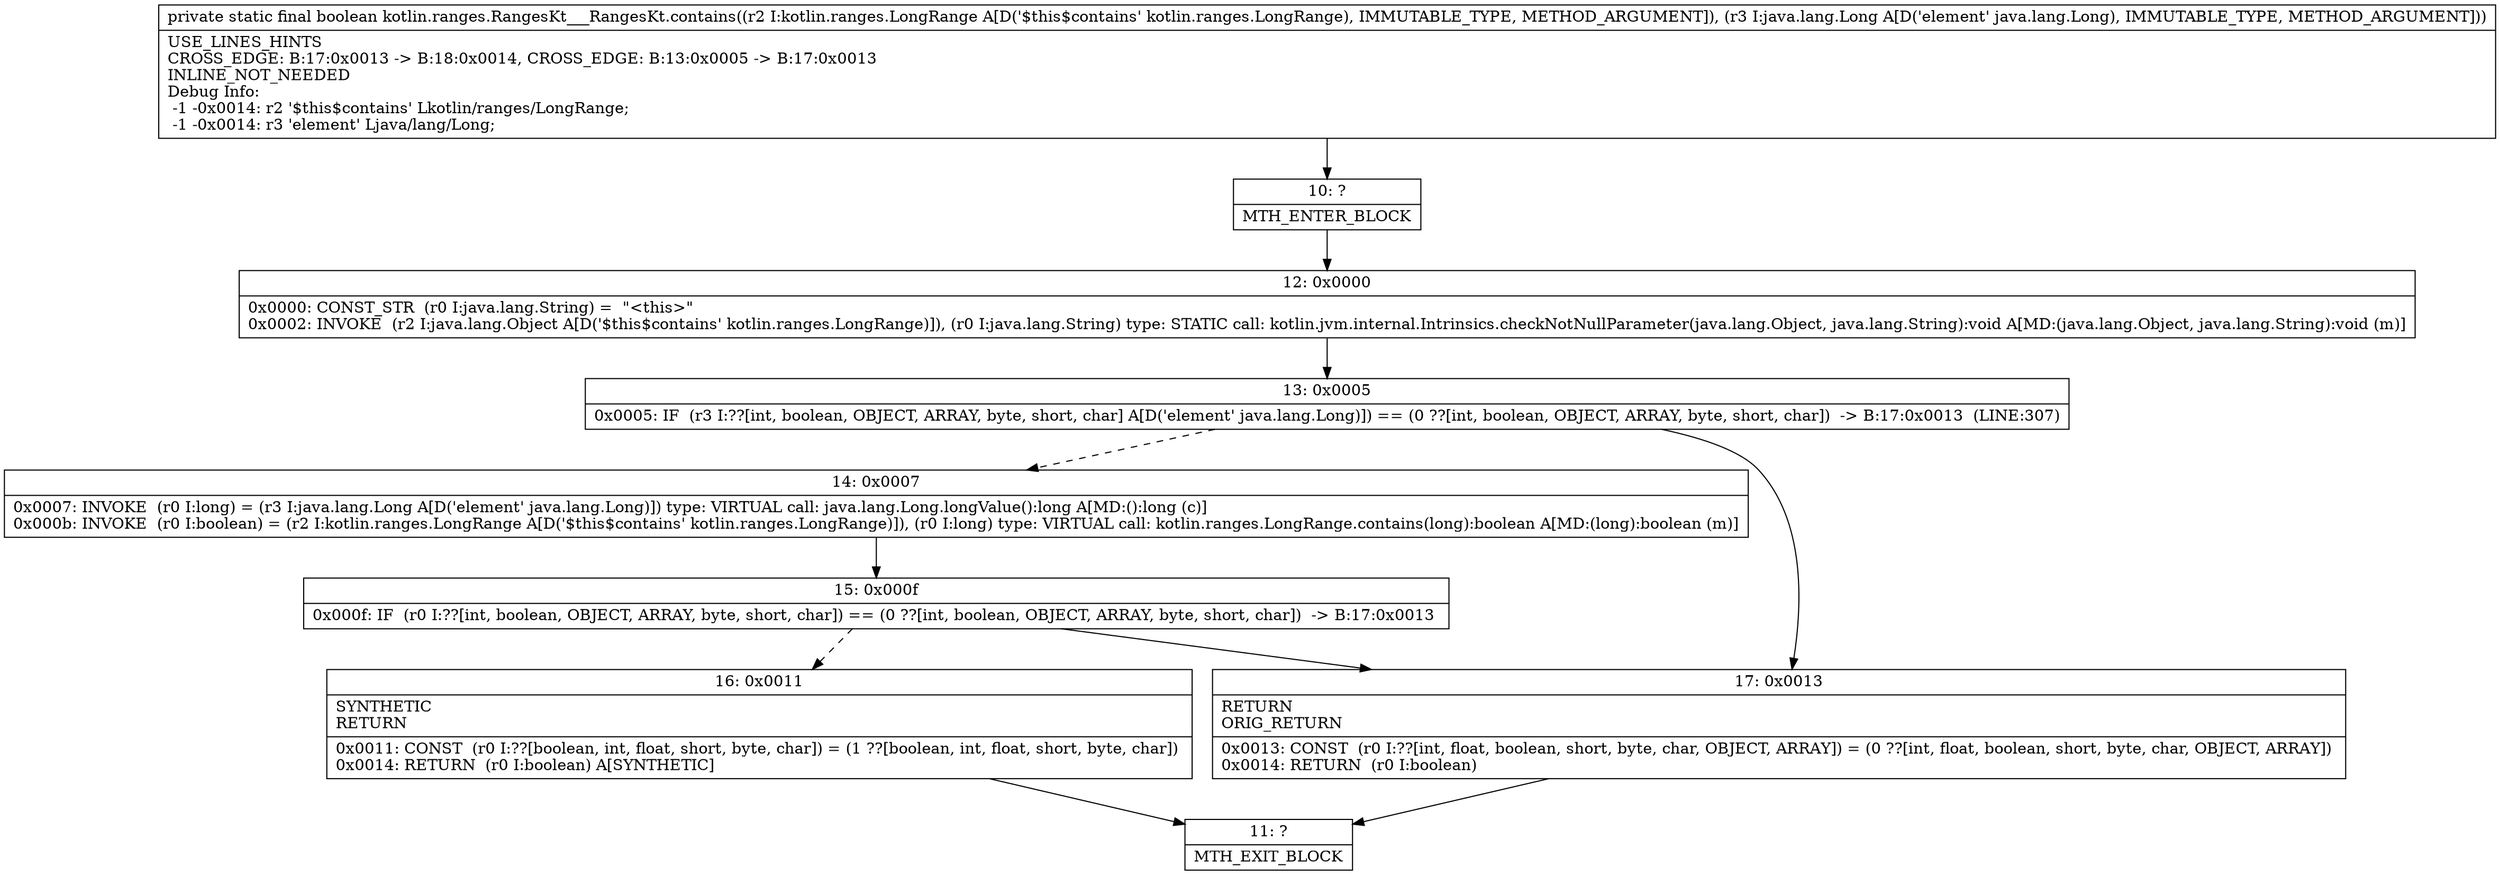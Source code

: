digraph "CFG forkotlin.ranges.RangesKt___RangesKt.contains(Lkotlin\/ranges\/LongRange;Ljava\/lang\/Long;)Z" {
Node_10 [shape=record,label="{10\:\ ?|MTH_ENTER_BLOCK\l}"];
Node_12 [shape=record,label="{12\:\ 0x0000|0x0000: CONST_STR  (r0 I:java.lang.String) =  \"\<this\>\" \l0x0002: INVOKE  (r2 I:java.lang.Object A[D('$this$contains' kotlin.ranges.LongRange)]), (r0 I:java.lang.String) type: STATIC call: kotlin.jvm.internal.Intrinsics.checkNotNullParameter(java.lang.Object, java.lang.String):void A[MD:(java.lang.Object, java.lang.String):void (m)]\l}"];
Node_13 [shape=record,label="{13\:\ 0x0005|0x0005: IF  (r3 I:??[int, boolean, OBJECT, ARRAY, byte, short, char] A[D('element' java.lang.Long)]) == (0 ??[int, boolean, OBJECT, ARRAY, byte, short, char])  \-\> B:17:0x0013  (LINE:307)\l}"];
Node_14 [shape=record,label="{14\:\ 0x0007|0x0007: INVOKE  (r0 I:long) = (r3 I:java.lang.Long A[D('element' java.lang.Long)]) type: VIRTUAL call: java.lang.Long.longValue():long A[MD:():long (c)]\l0x000b: INVOKE  (r0 I:boolean) = (r2 I:kotlin.ranges.LongRange A[D('$this$contains' kotlin.ranges.LongRange)]), (r0 I:long) type: VIRTUAL call: kotlin.ranges.LongRange.contains(long):boolean A[MD:(long):boolean (m)]\l}"];
Node_15 [shape=record,label="{15\:\ 0x000f|0x000f: IF  (r0 I:??[int, boolean, OBJECT, ARRAY, byte, short, char]) == (0 ??[int, boolean, OBJECT, ARRAY, byte, short, char])  \-\> B:17:0x0013 \l}"];
Node_16 [shape=record,label="{16\:\ 0x0011|SYNTHETIC\lRETURN\l|0x0011: CONST  (r0 I:??[boolean, int, float, short, byte, char]) = (1 ??[boolean, int, float, short, byte, char]) \l0x0014: RETURN  (r0 I:boolean) A[SYNTHETIC]\l}"];
Node_11 [shape=record,label="{11\:\ ?|MTH_EXIT_BLOCK\l}"];
Node_17 [shape=record,label="{17\:\ 0x0013|RETURN\lORIG_RETURN\l|0x0013: CONST  (r0 I:??[int, float, boolean, short, byte, char, OBJECT, ARRAY]) = (0 ??[int, float, boolean, short, byte, char, OBJECT, ARRAY]) \l0x0014: RETURN  (r0 I:boolean) \l}"];
MethodNode[shape=record,label="{private static final boolean kotlin.ranges.RangesKt___RangesKt.contains((r2 I:kotlin.ranges.LongRange A[D('$this$contains' kotlin.ranges.LongRange), IMMUTABLE_TYPE, METHOD_ARGUMENT]), (r3 I:java.lang.Long A[D('element' java.lang.Long), IMMUTABLE_TYPE, METHOD_ARGUMENT]))  | USE_LINES_HINTS\lCROSS_EDGE: B:17:0x0013 \-\> B:18:0x0014, CROSS_EDGE: B:13:0x0005 \-\> B:17:0x0013\lINLINE_NOT_NEEDED\lDebug Info:\l  \-1 \-0x0014: r2 '$this$contains' Lkotlin\/ranges\/LongRange;\l  \-1 \-0x0014: r3 'element' Ljava\/lang\/Long;\l}"];
MethodNode -> Node_10;Node_10 -> Node_12;
Node_12 -> Node_13;
Node_13 -> Node_14[style=dashed];
Node_13 -> Node_17;
Node_14 -> Node_15;
Node_15 -> Node_16[style=dashed];
Node_15 -> Node_17;
Node_16 -> Node_11;
Node_17 -> Node_11;
}

